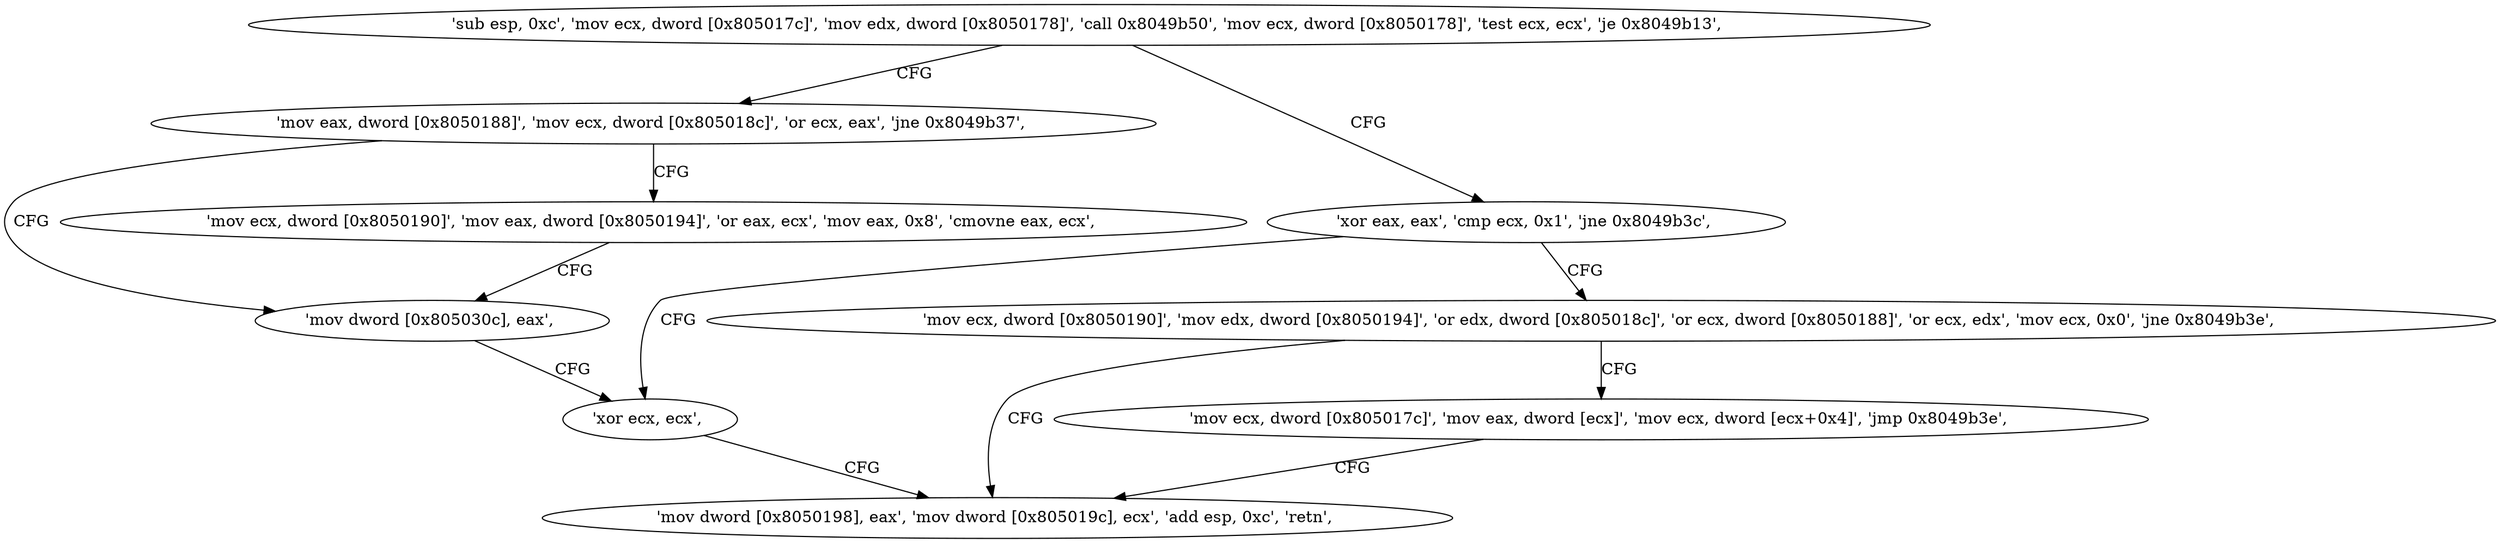 digraph "func" {
"134519488" [label = "'sub esp, 0xc', 'mov ecx, dword [0x805017c]', 'mov edx, dword [0x8050178]', 'call 0x8049b50', 'mov ecx, dword [0x8050178]', 'test ecx, ecx', 'je 0x8049b13', " ]
"134519571" [label = "'mov eax, dword [0x8050188]', 'mov ecx, dword [0x805018c]', 'or ecx, eax', 'jne 0x8049b37', " ]
"134519518" [label = "'xor eax, eax', 'cmp ecx, 0x1', 'jne 0x8049b3c', " ]
"134519607" [label = "'mov dword [0x805030c], eax', " ]
"134519586" [label = "'mov ecx, dword [0x8050190]', 'mov eax, dword [0x8050194]', 'or eax, ecx', 'mov eax, 0x8', 'cmovne eax, ecx', " ]
"134519612" [label = "'xor ecx, ecx', " ]
"134519525" [label = "'mov ecx, dword [0x8050190]', 'mov edx, dword [0x8050194]', 'or edx, dword [0x805018c]', 'or ecx, dword [0x8050188]', 'or ecx, edx', 'mov ecx, 0x0', 'jne 0x8049b3e', " ]
"134519614" [label = "'mov dword [0x8050198], eax', 'mov dword [0x805019c], ecx', 'add esp, 0xc', 'retn', " ]
"134519558" [label = "'mov ecx, dword [0x805017c]', 'mov eax, dword [ecx]', 'mov ecx, dword [ecx+0x4]', 'jmp 0x8049b3e', " ]
"134519488" -> "134519571" [ label = "CFG" ]
"134519488" -> "134519518" [ label = "CFG" ]
"134519571" -> "134519607" [ label = "CFG" ]
"134519571" -> "134519586" [ label = "CFG" ]
"134519518" -> "134519612" [ label = "CFG" ]
"134519518" -> "134519525" [ label = "CFG" ]
"134519607" -> "134519612" [ label = "CFG" ]
"134519586" -> "134519607" [ label = "CFG" ]
"134519612" -> "134519614" [ label = "CFG" ]
"134519525" -> "134519614" [ label = "CFG" ]
"134519525" -> "134519558" [ label = "CFG" ]
"134519558" -> "134519614" [ label = "CFG" ]
}

